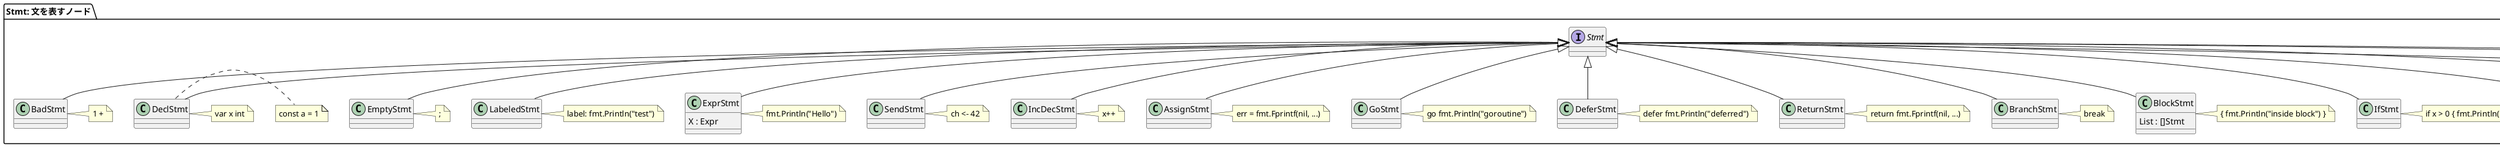 @startuml
skinparam direction top to bottom

package "Stmt: 文を表すノード" {
  interface Stmt
  ' NodePkg::Node <|-- Stmt // 依存関係ファイルで定義

  class BadStmt
  note right of BadStmt : 1 +
  class DeclStmt
  note right of DeclStmt : const a = 1
  note right of DeclStmt : var x int
  class EmptyStmt
  note right of EmptyStmt : ;
  class LabeledStmt
  note right of LabeledStmt : label: fmt.Println("test")
  class ExprStmt {
    X : Expr
  }
  note right of ExprStmt : fmt.Println("Hello")
  class SendStmt
  note right of SendStmt : ch <- 42
  class IncDecStmt
  note right of IncDecStmt : x++
  class AssignStmt
  note right of AssignStmt : err = fmt.Fprintf(nil, ...)
  class GoStmt
  note right of GoStmt : go fmt.Println("goroutine")
  class DeferStmt
  note right of DeferStmt : defer fmt.Println("deferred")
  class ReturnStmt
  note right of ReturnStmt : return fmt.Fprintf(nil, ...)
  class BranchStmt
  note right of BranchStmt : break
  class BlockStmt {
    List : []Stmt
  }
  note right of BlockStmt : { fmt.Println("inside block") }
  class IfStmt
  note right of IfStmt : if x > 0 { fmt.Println("positive") }
  class SwitchStmt
  note right of SwitchStmt : switch x { case 1: fmt.Println("one") }
  class TypeSwitchStmt
  note right of TypeSwitchStmt : switch x.(type) { case int: fmt.Println("int") }
  class SelectStmt
  note right of SelectStmt : select { case <-ch: fmt.Println("received") }
  class ForStmt
  note right of ForStmt : for i := 0; i < 10; i++ { fmt.Println(i) }
  class RangeStmt
  note right of RangeStmt : for k, v := range m { fmt.Println(k, v) }
  Stmt <|-- BadStmt
  Stmt <|-- DeclStmt
  Stmt <|-- EmptyStmt
  Stmt <|-- LabeledStmt
  Stmt <|-- ExprStmt
  Stmt <|-- SendStmt
  Stmt <|-- IncDecStmt
  Stmt <|-- AssignStmt
  Stmt <|-- GoStmt
  Stmt <|-- DeferStmt
  Stmt <|-- ReturnStmt
  Stmt <|-- BranchStmt
  Stmt <|-- BlockStmt
  Stmt <|-- IfStmt
  Stmt <|-- SwitchStmt
  Stmt <|-- TypeSwitchStmt
  Stmt <|-- SelectStmt
  Stmt <|-- ForStmt
  Stmt <|-- RangeStmt
}

@enduml
